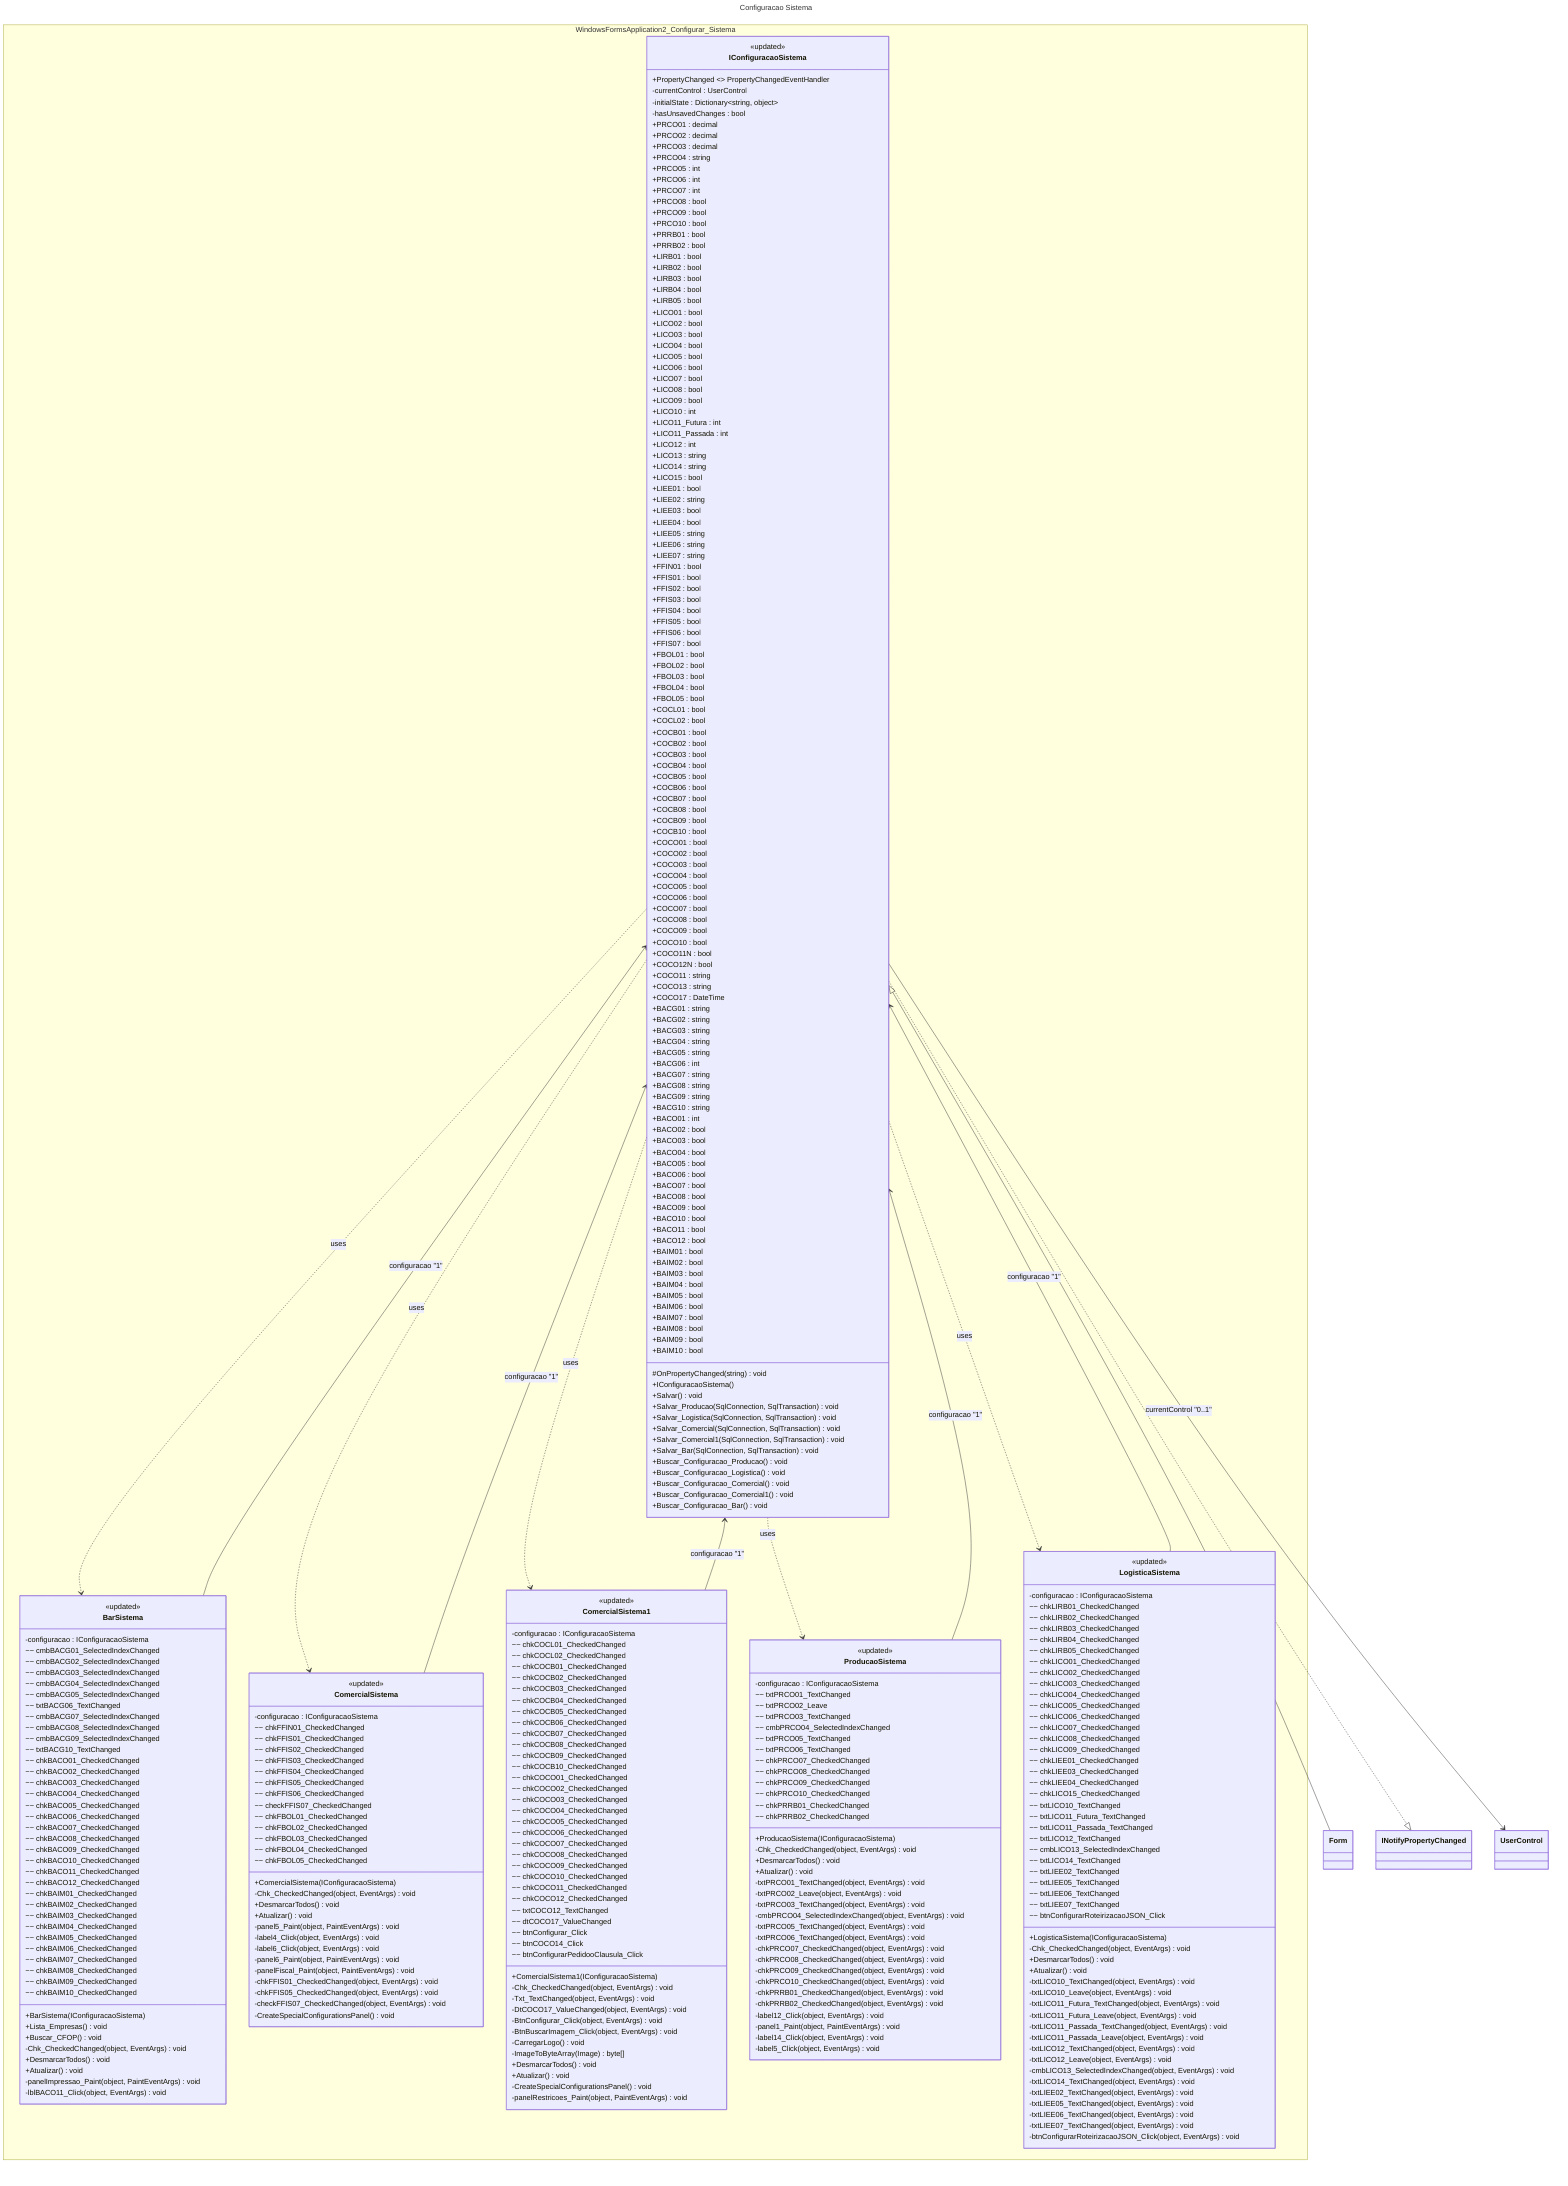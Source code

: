 ---
title: Configuracao Sistema
---
classDiagram
direction TB
	namespace WindowsFormsApplication2_Configurar_Sistema {
        class IConfiguracaoSistema {
	        +PropertyChanged ~~ PropertyChangedEventHandler
	        -currentControl : UserControl
	        -initialState : Dictionary~string, object~
	        -hasUnsavedChanges : bool
	        +PRCO01 : decimal
	        +PRCO02 : decimal
	        +PRCO03 : decimal
	        +PRCO04 : string
	        +PRCO05 : int
	        +PRCO06 : int
	        +PRCO07 : int
	        +PRCO08 : bool
	        +PRCO09 : bool
	        +PRCO10 : bool
	        +PRRB01 : bool
	        +PRRB02 : bool
	        +LIRB01 : bool
	        +LIRB02 : bool
	        +LIRB03 : bool
	        +LIRB04 : bool
	        +LIRB05 : bool
	        +LICO01 : bool
	        +LICO02 : bool
	        +LICO03 : bool
	        +LICO04 : bool
	        +LICO05 : bool
	        +LICO06 : bool
	        +LICO07 : bool
	        +LICO08 : bool
	        +LICO09 : bool
	        +LICO10 : int
	        +LICO11_Futura : int
	        +LICO11_Passada : int
	        +LICO12 : int
	        +LICO13 : string
	        +LICO14 : string
	        +LICO15 : bool
	        +LIEE01 : bool
	        +LIEE02 : string
	        +LIEE03 : bool
	        +LIEE04 : bool
	        +LIEE05 : string
	        +LIEE06 : string
	        +LIEE07 : string
	        +FFIN01 : bool
	        +FFIS01 : bool
	        +FFIS02 : bool
	        +FFIS03 : bool
	        +FFIS04 : bool
	        +FFIS05 : bool
	        +FFIS06 : bool
	        +FFIS07 : bool
	        +FBOL01 : bool
	        +FBOL02 : bool
	        +FBOL03 : bool
	        +FBOL04 : bool
	        +FBOL05 : bool
	        +COCL01 : bool
	        +COCL02 : bool
	        +COCB01 : bool
	        +COCB02 : bool
	        +COCB03 : bool
	        +COCB04 : bool
	        +COCB05 : bool
	        +COCB06 : bool
	        +COCB07 : bool
	        +COCB08 : bool
	        +COCB09 : bool
	        +COCB10 : bool
	        +COCO01 : bool
	        +COCO02 : bool
	        +COCO03 : bool
	        +COCO04 : bool
	        +COCO05 : bool
	        +COCO06 : bool
	        +COCO07 : bool
	        +COCO08 : bool
	        +COCO09 : bool
	        +COCO10 : bool
	        +COCO11N : bool
	        +COCO12N : bool
	        +COCO11 : string
	        +COCO13 : string
	        +COCO17 : DateTime
	        +BACG01 : string
	        +BACG02 : string
	        +BACG03 : string
	        +BACG04 : string
	        +BACG05 : string
	        +BACG06 : int
	        +BACG07 : string
	        +BACG08 : string
	        +BACG09 : string
	        +BACG10 : string
	        +BACO01 : int
	        +BACO02 : bool
	        +BACO03 : bool
	        +BACO04 : bool
	        +BACO05 : bool
	        +BACO06 : bool
	        +BACO07 : bool
	        +BACO08 : bool
	        +BACO09 : bool
	        +BACO10 : bool
	        +BACO11 : bool
	        +BACO12 : bool
	        +BAIM01 : bool
	        +BAIM02 : bool
	        +BAIM03 : bool
	        +BAIM04 : bool
	        +BAIM05 : bool
	        +BAIM06 : bool
	        +BAIM07 : bool
	        +BAIM08 : bool
	        +BAIM09 : bool
	        +BAIM10 : bool
	        #OnPropertyChanged(string) void
	        +IConfiguracaoSistema()
	        +Salvar() void
	        +Salvar_Producao(SqlConnection, SqlTransaction) void
	        +Salvar_Logistica(SqlConnection, SqlTransaction) void
	        +Salvar_Comercial(SqlConnection, SqlTransaction) void
	        +Salvar_Comercial1(SqlConnection, SqlTransaction) void
	        +Salvar_Bar(SqlConnection, SqlTransaction) void
	        +Buscar_Configuracao_Producao() void
	        +Buscar_Configuracao_Logistica() void
	        +Buscar_Configuracao_Comercial() void
	        +Buscar_Configuracao_Comercial1() void
	        +Buscar_Configuracao_Bar() void
        }
        class BarSistema {
	        -configuracao : IConfiguracaoSistema
	        ~~ cmbBACG01_SelectedIndexChanged
	        ~~ cmbBACG02_SelectedIndexChanged
	        ~~ cmbBACG03_SelectedIndexChanged
	        ~~ cmbBACG04_SelectedIndexChanged
	        ~~ cmbBACG05_SelectedIndexChanged
	        ~~ txtBACG06_TextChanged
	        ~~ cmbBACG07_SelectedIndexChanged
	        ~~ cmbBACG08_SelectedIndexChanged
	        ~~ cmbBACG09_SelectedIndexChanged
	        ~~ txtBACG10_TextChanged
	        ~~ chkBACO01_CheckedChanged
	        ~~ chkBACO02_CheckedChanged
	        ~~ chkBACO03_CheckedChanged
	        ~~ chkBACO04_CheckedChanged
	        ~~ chkBACO05_CheckedChanged
	        ~~ chkBACO06_CheckedChanged
	        ~~ chkBACO07_CheckedChanged
	        ~~ chkBACO08_CheckedChanged
	        ~~ chkBACO09_CheckedChanged
	        ~~ chkBACO10_CheckedChanged
	        ~~ chkBACO11_CheckedChanged
	        ~~ chkBACO12_CheckedChanged
	        ~~ chkBAIM01_CheckedChanged
	        ~~ chkBAIM02_CheckedChanged
	        ~~ chkBAIM03_CheckedChanged
	        ~~ chkBAIM04_CheckedChanged
	        ~~ chkBAIM05_CheckedChanged
	        ~~ chkBAIM06_CheckedChanged
	        ~~ chkBAIM07_CheckedChanged
	        ~~ chkBAIM08_CheckedChanged
	        ~~ chkBAIM09_CheckedChanged
	        ~~ chkBAIM10_CheckedChanged
	        +BarSistema(IConfiguracaoSistema)
	        +Lista_Empresas() void
	        +Buscar_CFOP() void
	        -Chk_CheckedChanged(object, EventArgs) void
	        +DesmarcarTodos() void
	        +Atualizar() void
	        -panelImpressao_Paint(object, PaintEventArgs) void
	        -lblBACO11_Click(object, EventArgs) void
        }
        class ComercialSistema {
	        -configuracao : IConfiguracaoSistema
	        ~~ chkFFIN01_CheckedChanged
	        ~~ chkFFIS01_CheckedChanged
	        ~~ chkFFIS02_CheckedChanged
	        ~~ chkFFIS03_CheckedChanged
	        ~~ chkFFIS04_CheckedChanged
	        ~~ chkFFIS05_CheckedChanged
	        ~~ chkFFIS06_CheckedChanged
	        ~~ checkFFIS07_CheckedChanged
	        ~~ chkFBOL01_CheckedChanged
	        ~~ chkFBOL02_CheckedChanged
	        ~~ chkFBOL03_CheckedChanged
	        ~~ chkFBOL04_CheckedChanged
	        ~~ chkFBOL05_CheckedChanged
	        +ComercialSistema(IConfiguracaoSistema)
	        -Chk_CheckedChanged(object, EventArgs) void
	        +DesmarcarTodos() void
	        +Atualizar() void
	        -panel5_Paint(object, PaintEventArgs) void
	        -label4_Click(object, EventArgs) void
	        -label6_Click(object, EventArgs) void
	        -panel6_Paint(object, PaintEventArgs) void
	        -panelFiscal_Paint(object, PaintEventArgs) void
	        -chkFFIS01_CheckedChanged(object, EventArgs) void
	        -chkFFIS05_CheckedChanged(object, EventArgs) void
	        -checkFFIS07_CheckedChanged(object, EventArgs) void
	        -CreateSpecialConfigurationsPanel() void
        }
        class ComercialSistema1 {
	        -configuracao : IConfiguracaoSistema
	        ~~ chkCOCL01_CheckedChanged
	        ~~ chkCOCL02_CheckedChanged
	        ~~ chkCOCB01_CheckedChanged
	        ~~ chkCOCB02_CheckedChanged
	        ~~ chkCOCB03_CheckedChanged
	        ~~ chkCOCB04_CheckedChanged
	        ~~ chkCOCB05_CheckedChanged
	        ~~ chkCOCB06_CheckedChanged
	        ~~ chkCOCB07_CheckedChanged
	        ~~ chkCOCB08_CheckedChanged
	        ~~ chkCOCB09_CheckedChanged
	        ~~ chkCOCB10_CheckedChanged
	        ~~ chkCOCO01_CheckedChanged
	        ~~ chkCOCO02_CheckedChanged
	        ~~ chkCOCO03_CheckedChanged
	        ~~ chkCOCO04_CheckedChanged
	        ~~ chkCOCO05_CheckedChanged
	        ~~ chkCOCO06_CheckedChanged
	        ~~ chkCOCO07_CheckedChanged
	        ~~ chkCOCO08_CheckedChanged
	        ~~ chkCOCO09_CheckedChanged
	        ~~ chkCOCO10_CheckedChanged
	        ~~ chkCOCO11_CheckedChanged
	        ~~ chkCOCO12_CheckedChanged
	        ~~ txtCOCO12_TextChanged
	        ~~ dtCOCO17_ValueChanged
	        ~~ btnConfigurar_Click
	        ~~ btnCOCO14_Click
	        ~~ btnConfigurarPedidooClausula_Click
	        +ComercialSistema1(IConfiguracaoSistema)
	        -Chk_CheckedChanged(object, EventArgs) void
	        -Txt_TextChanged(object, EventArgs) void
	        -DtCOCO17_ValueChanged(object, EventArgs) void
	        -BtnConfigurar_Click(object, EventArgs) void
	        -BtnBuscarImagem_Click(object, EventArgs) void
	        -CarregarLogo() void
	        -ImageToByteArray(Image) byte[]
	        +DesmarcarTodos() void
	        +Atualizar() void
	        -CreateSpecialConfigurationsPanel() void
	        -panelRestricoes_Paint(object, PaintEventArgs) void
        }
        class ProducaoSistema {
	        -configuracao : IConfiguracaoSistema
	        ~~ txtPRCO01_TextChanged
	        ~~ txtPRCO02_Leave
	        ~~ txtPRCO03_TextChanged
	        ~~ cmbPRCO04_SelectedIndexChanged
	        ~~ txtPRCO05_TextChanged
	        ~~ txtPRCO06_TextChanged
	        ~~ chkPRCO07_CheckedChanged
	        ~~ chkPRCO08_CheckedChanged
	        ~~ chkPRCO09_CheckedChanged
	        ~~ chkPRCO10_CheckedChanged
	        ~~ chkPRRB01_CheckedChanged
	        ~~ chkPRRB02_CheckedChanged
	        +ProducaoSistema(IConfiguracaoSistema)
	        -Chk_CheckedChanged(object, EventArgs) void
	        +DesmarcarTodos() void
	        +Atualizar() void
	        -txtPRCO01_TextChanged(object, EventArgs) void
	        -txtPRCO02_Leave(object, EventArgs) void
	        -txtPRCO03_TextChanged(object, EventArgs) void
	        -cmbPRCO04_SelectedIndexChanged(object, EventArgs) void
	        -txtPRCO05_TextChanged(object, EventArgs) void
	        -txtPRCO06_TextChanged(object, EventArgs) void
	        -chkPRCO07_CheckedChanged(object, EventArgs) void
	        -chkPRCO08_CheckedChanged(object, EventArgs) void
	        -chkPRCO09_CheckedChanged(object, EventArgs) void
	        -chkPRCO10_CheckedChanged(object, EventArgs) void
	        -chkPRRB01_CheckedChanged(object, EventArgs) void
	        -chkPRRB02_CheckedChanged(object, EventArgs) void
	        -label12_Click(object, EventArgs) void
	        -panel1_Paint(object, PaintEventArgs) void
	        -label14_Click(object, EventArgs) void
	        -label5_Click(object, EventArgs) void
        }
        class LogisticaSistema {
	        -configuracao : IConfiguracaoSistema
	        ~~ chkLIRB01_CheckedChanged
	        ~~ chkLIRB02_CheckedChanged
	        ~~ chkLIRB03_CheckedChanged
	        ~~ chkLIRB04_CheckedChanged
	        ~~ chkLIRB05_CheckedChanged
	        ~~ chkLICO01_CheckedChanged
	        ~~ chkLICO02_CheckedChanged
	        ~~ chkLICO03_CheckedChanged
	        ~~ chkLICO04_CheckedChanged
	        ~~ chkLICO05_CheckedChanged
	        ~~ chkLICO06_CheckedChanged
	        ~~ chkLICO07_CheckedChanged
	        ~~ chkLICO08_CheckedChanged
	        ~~ chkLICO09_CheckedChanged
	        ~~ chkLIEE01_CheckedChanged
	        ~~ chkLIEE03_CheckedChanged
	        ~~ chkLIEE04_CheckedChanged
	        ~~ chkLICO15_CheckedChanged
	        ~~ txtLICO10_TextChanged
	        ~~ txtLICO11_Futura_TextChanged
	        ~~ txtLICO11_Passada_TextChanged
	        ~~ txtLICO12_TextChanged
	        ~~ cmbLICO13_SelectedIndexChanged
	        ~~ txtLICO14_TextChanged
	        ~~ txtLIEE02_TextChanged
	        ~~ txtLIEE05_TextChanged
	        ~~ txtLIEE06_TextChanged
	        ~~ txtLIEE07_TextChanged
	        ~~ btnConfigurarRoteirizacaoJSON_Click
	        +LogisticaSistema(IConfiguracaoSistema)
	        -Chk_CheckedChanged(object, EventArgs) void
	        +DesmarcarTodos() void
	        +Atualizar() void
	        -txtLICO10_TextChanged(object, EventArgs) void
	        -txtLICO10_Leave(object, EventArgs) void
	        -txtLICO11_Futura_TextChanged(object, EventArgs) void
	        -txtLICO11_Futura_Leave(object, EventArgs) void
	        -txtLICO11_Passada_TextChanged(object, EventArgs) void
	        -txtLICO11_Passada_Leave(object, EventArgs) void
	        -txtLICO12_TextChanged(object, EventArgs) void
	        -txtLICO12_Leave(object, EventArgs) void
	        -cmbLICO13_SelectedIndexChanged(object, EventArgs) void
	        -txtLICO14_TextChanged(object, EventArgs) void
	        -txtLIEE02_TextChanged(object, EventArgs) void
	        -txtLIEE05_TextChanged(object, EventArgs) void
	        -txtLIEE06_TextChanged(object, EventArgs) void
	        -txtLIEE07_TextChanged(object, EventArgs) void
	        -btnConfigurarRoteirizacaoJSON_Click(object, EventArgs) void
        }
	}
    
	<<updated>> IConfiguracaoSistema
	<<updated>> BarSistema
	<<updated>> ComercialSistema
	<<updated>> ComercialSistema1
	<<updated>> ProducaoSistema
	<<updated>> LogisticaSistema

    IConfiguracaoSistema <|-- Form
    IConfiguracaoSistema ..|> INotifyPropertyChanged
    IConfiguracaoSistema --> UserControl : currentControl "0..1"
    BarSistema --> IConfiguracaoSistema : configuracao "1"
    ComercialSistema --> IConfiguracaoSistema : configuracao "1"
    ComercialSistema1 --> IConfiguracaoSistema : configuracao "1"
    ProducaoSistema --> IConfiguracaoSistema : configuracao "1"
    LogisticaSistema --> IConfiguracaoSistema : configuracao "1"
   
    IConfiguracaoSistema ..> BarSistema : uses
    IConfiguracaoSistema ..> ComercialSistema : uses
    IConfiguracaoSistema ..> ComercialSistema1 : uses
    IConfiguracaoSistema ..> ProducaoSistema : uses
    IConfiguracaoSistema ..> LogisticaSistema : uses